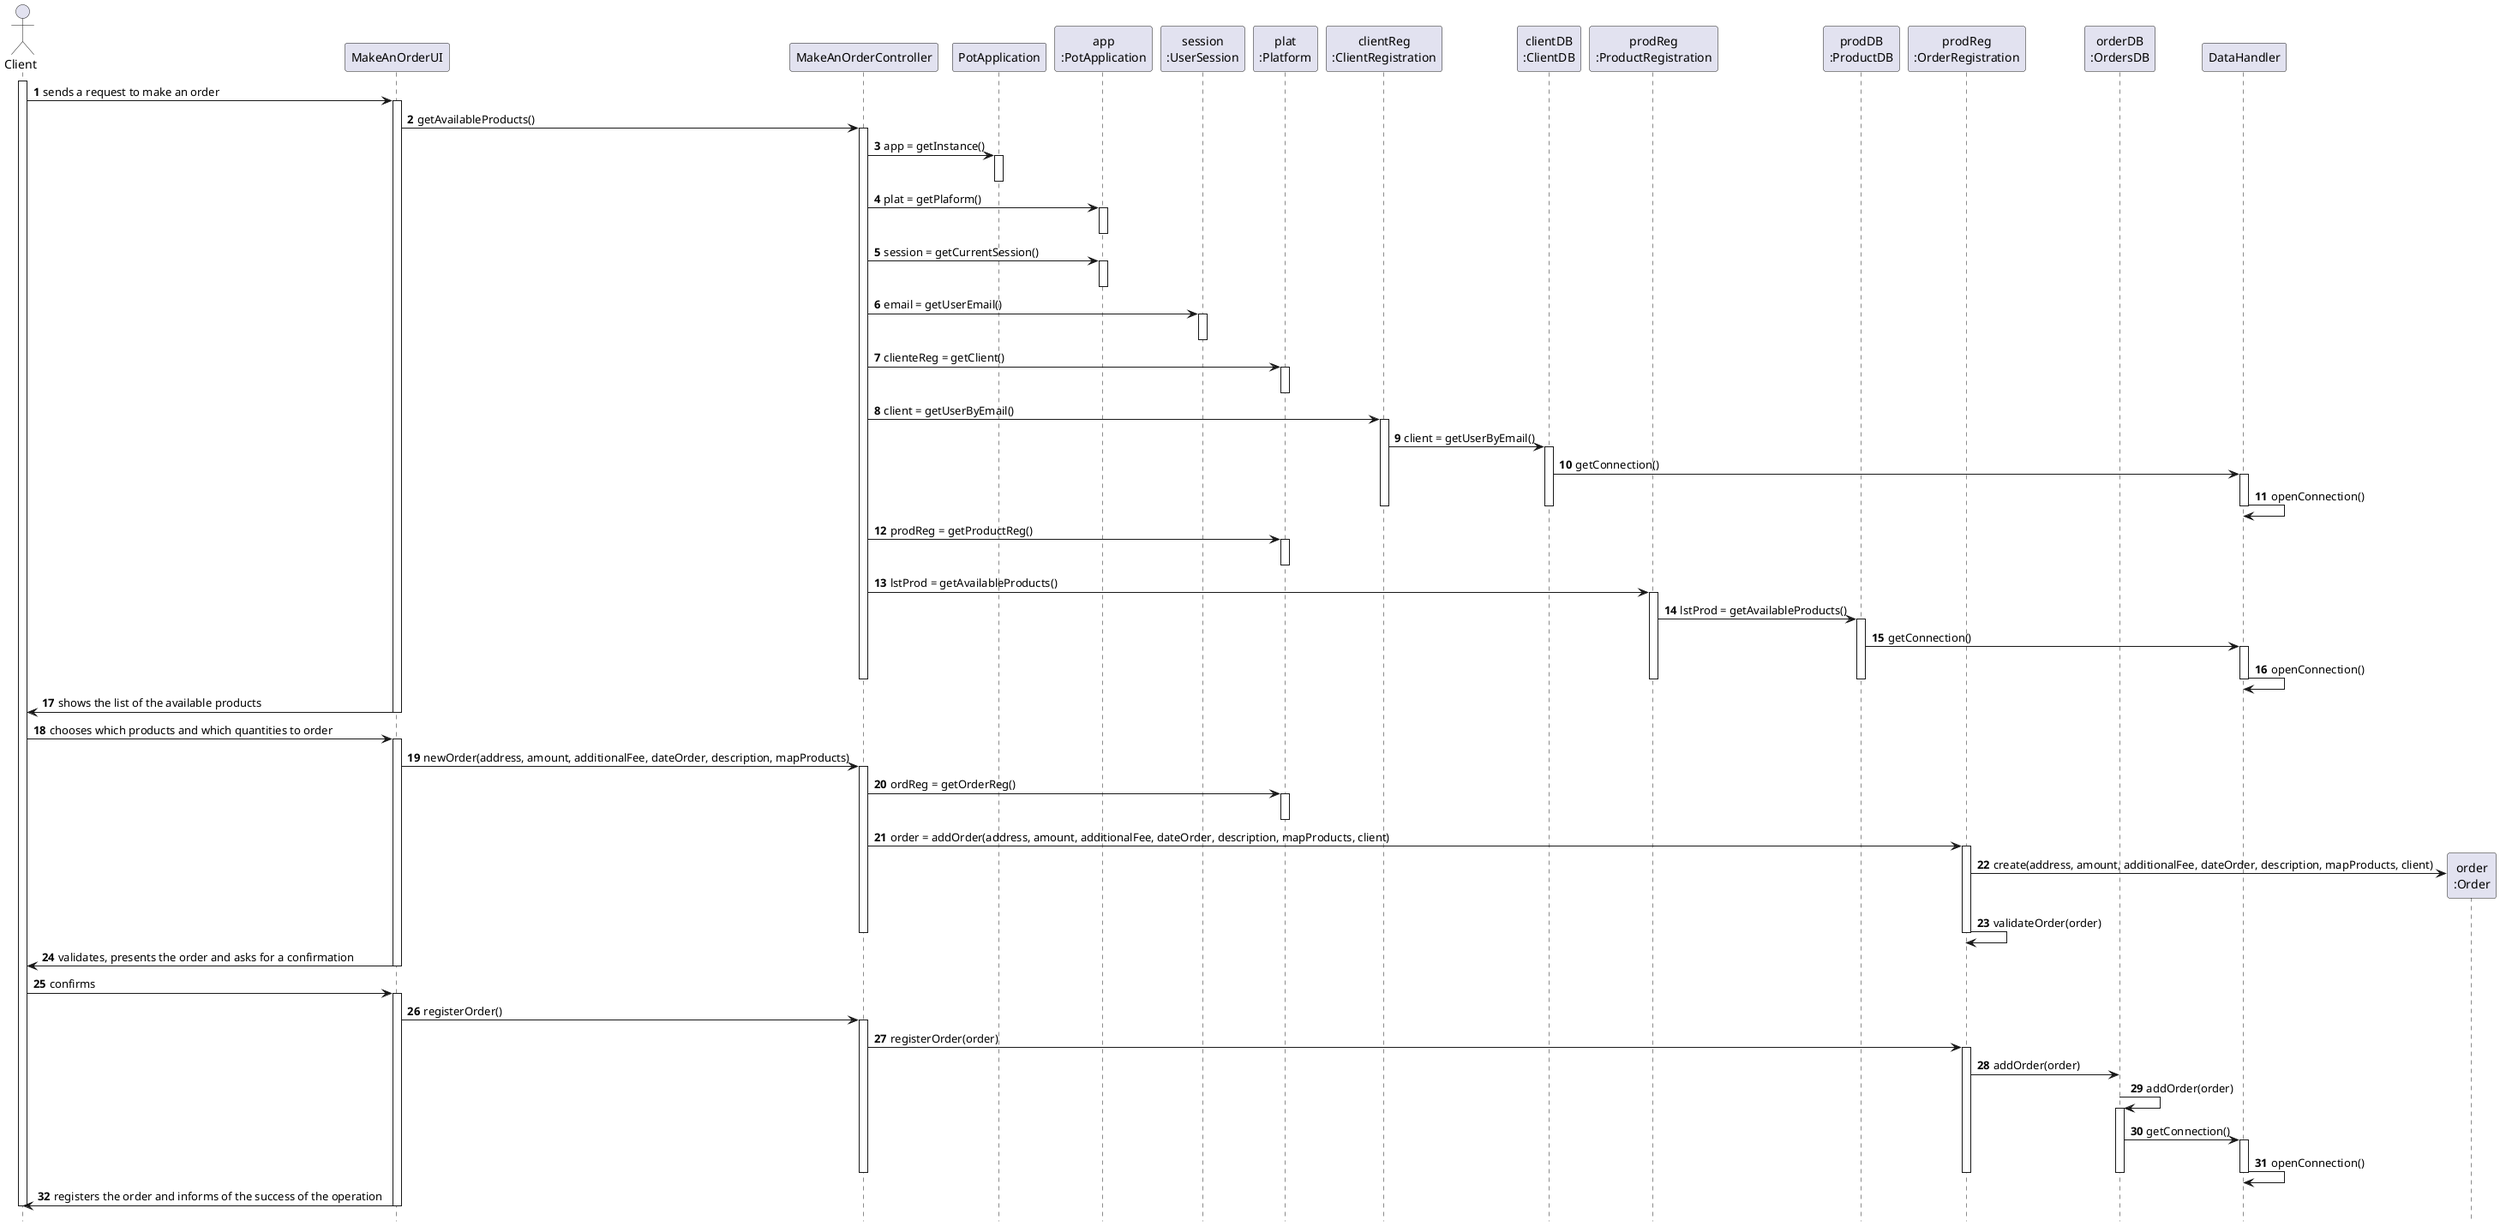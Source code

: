 @startuml
autonumber
hide footbox

actor "Client" as CL

participant "MakeAnOrderUI" as UI
participant "MakeAnOrderController" as CTRL
participant "PotApplication" as _APP
participant "app\n:PotApplication" as APP
participant "session\n:UserSession" as SESSION
participant "plat\n:Platform" as PLAT
participant "clientReg\n:ClientRegistration" as CR
participant "clientDB\n:ClientDB" as CDB
participant "prodReg\n:ProductRegistration" as PR
participant "prodDB\n:ProductDB" as PDB
participant "prodReg\n:OrderRegistration" as OR
participant "orderDB\n:OrdersDB" as ODB
participant "DataHandler" as DH
participant "order\n:Order" as O

activate CL

CL -> UI : sends a request to make an order
activate UI
UI -> CTRL : getAvailableProducts()
activate CTRL
CTRL -> _APP: app = getInstance()
activate _APP
deactivate _APP

CTRL -> APP: plat = getPlaform()
activate APP
deactivate APP

CTRL -> APP: session = getCurrentSession()
activate APP
deactivate APP

CTRL -> SESSION: email = getUserEmail()
activate SESSION
deactivate SESSION
CTRL -> PLAT : clienteReg = getClient()
activate PLAT
deactivate PLAT
CTRL -> CR : client = getUserByEmail()
activate CR
CR -> CDB : client = getUserByEmail()
activate CDB
CDB -> DH : getConnection()
activate DH
DH -> DH : openConnection()
deactivate DH
deactivate CDB
deactivate CR

CTRL -> PLAT : prodReg = getProductReg()
activate PLAT
deactivate PLAT
CTRL -> PR : lstProd = getAvailableProducts()
activate PR
PR -> PDB : lstProd = getAvailableProducts()
activate PDB
PDB -> DH : getConnection()
activate DH
DH -> DH : openConnection()
deactivate DH
deactivate PDB
deactivate PR
deactivate CTRL

UI -> CL : shows the list of the available products
deactivate UI
CL -> UI : chooses which products and which quantities to order
activate UI
UI -> CTRL : newOrder(address, amount, additionalFee, dateOrder, description, mapProducts)
activate CTRL
CTRL -> PLAT : ordReg = getOrderReg()
activate PLAT
deactivate PLAT
CTRL -> OR : order = addOrder(address, amount, additionalFee, dateOrder, description, mapProducts, client)
activate OR
OR -> O** : create(address, amount, additionalFee, dateOrder, description, mapProducts, client)
OR -> OR : validateOrder(order)
deactivate OR
deactivate CTRL
UI -> CL : validates, presents the order and asks for a confirmation
deactivate UI

CL -> UI : confirms
activate UI
UI -> CTRL : registerOrder()
activate CTRL
CTRL -> OR : registerOrder(order)
activate OR
OR -> ODB : addOrder(order)
ODB -> ODB : addOrder(order)
activate ODB
ODB -> DH : getConnection()
activate DH
DH -> DH : openConnection()
deactivate DH
deactivate ODB
deactivate OR
deactivate CTRL
UI -> CL : registers the order and informs of the success of the operation
deactivate UI
deactivate CL

@enduml